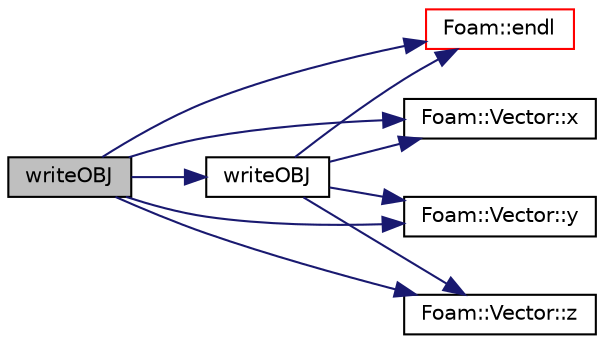 digraph "writeOBJ"
{
  bgcolor="transparent";
  edge [fontname="Helvetica",fontsize="10",labelfontname="Helvetica",labelfontsize="10"];
  node [fontname="Helvetica",fontsize="10",shape=record];
  rankdir="LR";
  Node468 [label="writeOBJ",height=0.2,width=0.4,color="black", fillcolor="grey75", style="filled", fontcolor="black"];
  Node468 -> Node469 [color="midnightblue",fontsize="10",style="solid",fontname="Helvetica"];
  Node469 [label="Foam::endl",height=0.2,width=0.4,color="red",URL="$a21851.html#a2db8fe02a0d3909e9351bb4275b23ce4",tooltip="Add newline and flush stream. "];
  Node468 -> Node471 [color="midnightblue",fontsize="10",style="solid",fontname="Helvetica"];
  Node471 [label="writeOBJ",height=0.2,width=0.4,color="black",URL="$a21883.html#afd76c6ccc8ee4a5957f0232218167c17",tooltip="Write obj representation of point. "];
  Node471 -> Node469 [color="midnightblue",fontsize="10",style="solid",fontname="Helvetica"];
  Node471 -> Node472 [color="midnightblue",fontsize="10",style="solid",fontname="Helvetica"];
  Node472 [label="Foam::Vector::x",height=0.2,width=0.4,color="black",URL="$a29749.html#a63327976e5a8359700064a02ae22548e"];
  Node471 -> Node473 [color="midnightblue",fontsize="10",style="solid",fontname="Helvetica"];
  Node473 [label="Foam::Vector::y",height=0.2,width=0.4,color="black",URL="$a29749.html#a1ee865f676fbac703a49c6654dd3ad74"];
  Node471 -> Node474 [color="midnightblue",fontsize="10",style="solid",fontname="Helvetica"];
  Node474 [label="Foam::Vector::z",height=0.2,width=0.4,color="black",URL="$a29749.html#a1c8320b15610de211ec70ef966581423"];
  Node468 -> Node472 [color="midnightblue",fontsize="10",style="solid",fontname="Helvetica"];
  Node468 -> Node473 [color="midnightblue",fontsize="10",style="solid",fontname="Helvetica"];
  Node468 -> Node474 [color="midnightblue",fontsize="10",style="solid",fontname="Helvetica"];
}

